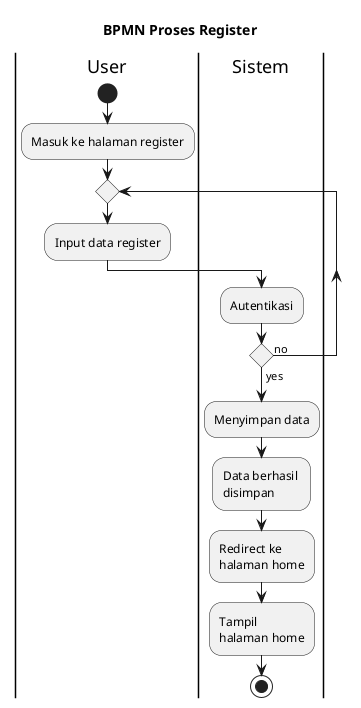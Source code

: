 @startuml user-register

title BPMN Proses Register

|User|
start
:Masuk ke halaman register;
repeat
    :Input data register;
    |Sistem|
    :Autentikasi;
repeat while () is (no) not (yes);
:Menyimpan data;
:Data berhasil \ndisimpan;
:Redirect ke \nhalaman home;
:Tampil \nhalaman home;
stop

@enduml